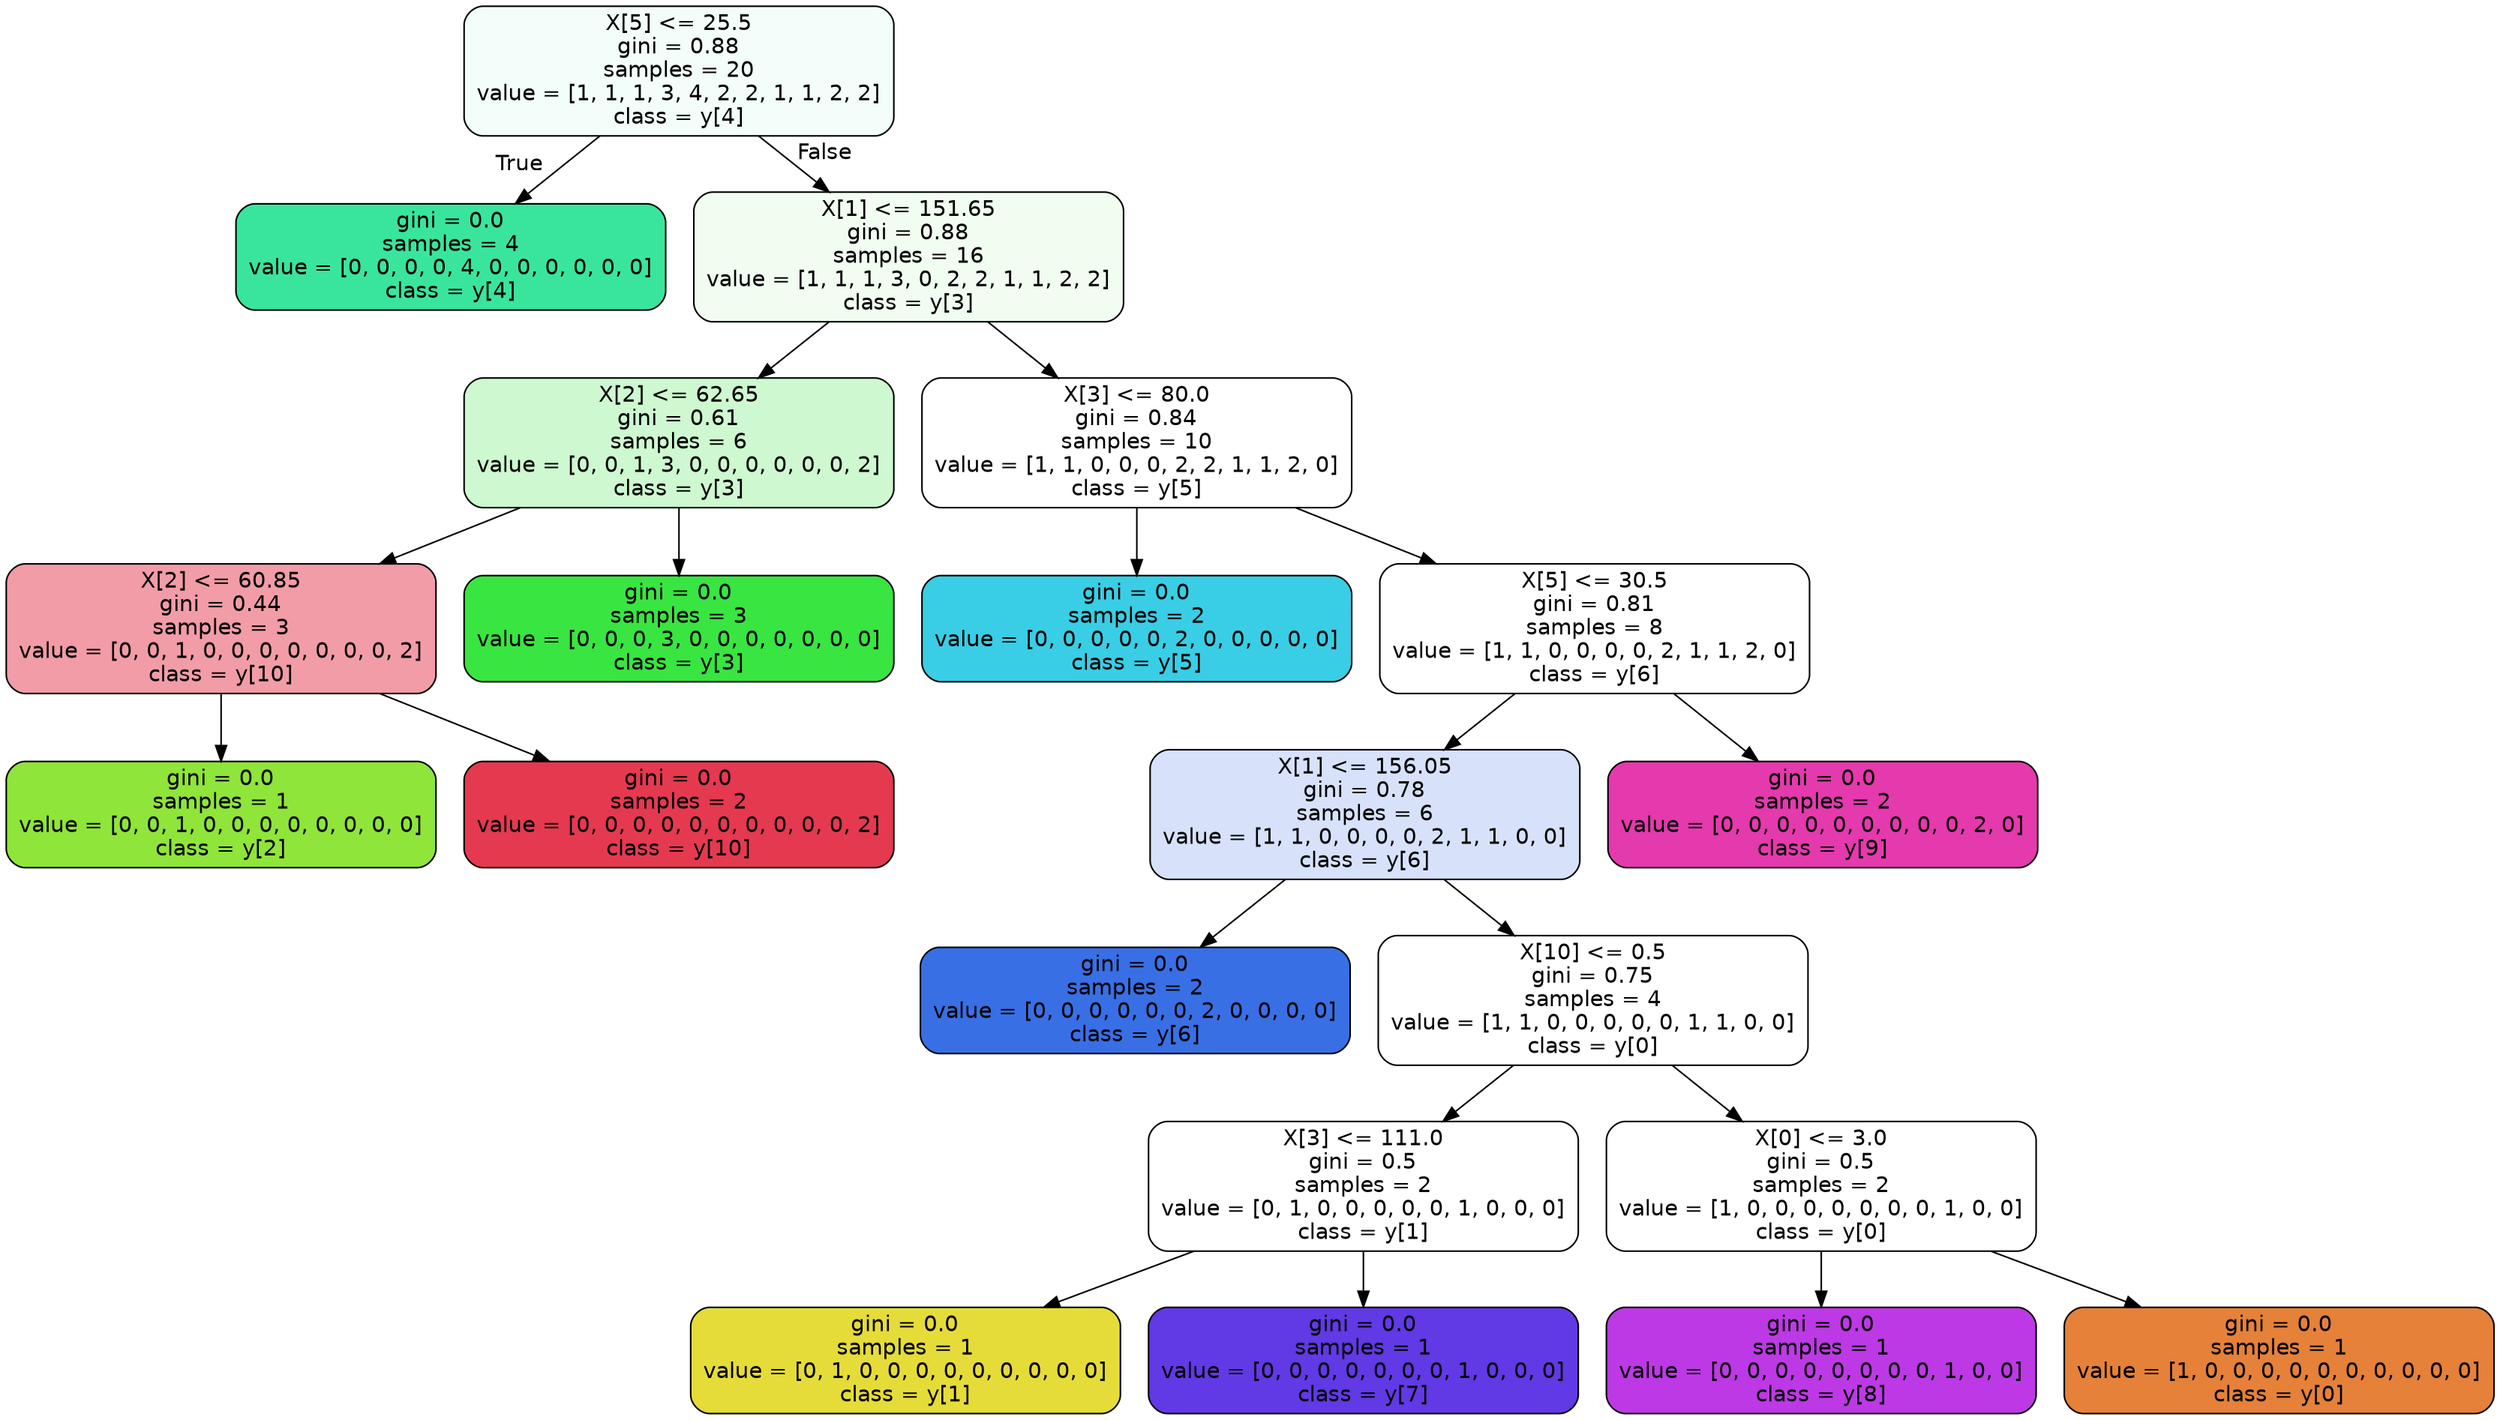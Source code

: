 digraph Tree {
node [shape=box, style="filled, rounded", color="black", fontname=helvetica] ;
edge [fontname=helvetica] ;
0 [label="X[5] <= 25.5\ngini = 0.88\nsamples = 20\nvalue = [1, 1, 1, 3, 4, 2, 2, 1, 1, 2, 2]\nclass = y[4]", fillcolor="#f3fdf9"] ;
1 [label="gini = 0.0\nsamples = 4\nvalue = [0, 0, 0, 0, 4, 0, 0, 0, 0, 0, 0]\nclass = y[4]", fillcolor="#39e59d"] ;
0 -> 1 [labeldistance=2.5, labelangle=45, headlabel="True"] ;
2 [label="X[1] <= 151.65\ngini = 0.88\nsamples = 16\nvalue = [1, 1, 1, 3, 0, 2, 2, 1, 1, 2, 2]\nclass = y[3]", fillcolor="#f1fdf1"] ;
0 -> 2 [labeldistance=2.5, labelangle=-45, headlabel="False"] ;
3 [label="X[2] <= 62.65\ngini = 0.61\nsamples = 6\nvalue = [0, 0, 1, 3, 0, 0, 0, 0, 0, 0, 2]\nclass = y[3]", fillcolor="#cef8d0"] ;
2 -> 3 ;
4 [label="X[2] <= 60.85\ngini = 0.44\nsamples = 3\nvalue = [0, 0, 1, 0, 0, 0, 0, 0, 0, 0, 2]\nclass = y[10]", fillcolor="#f29ca8"] ;
3 -> 4 ;
5 [label="gini = 0.0\nsamples = 1\nvalue = [0, 0, 1, 0, 0, 0, 0, 0, 0, 0, 0]\nclass = y[2]", fillcolor="#8fe539"] ;
4 -> 5 ;
6 [label="gini = 0.0\nsamples = 2\nvalue = [0, 0, 0, 0, 0, 0, 0, 0, 0, 0, 2]\nclass = y[10]", fillcolor="#e53950"] ;
4 -> 6 ;
7 [label="gini = 0.0\nsamples = 3\nvalue = [0, 0, 0, 3, 0, 0, 0, 0, 0, 0, 0]\nclass = y[3]", fillcolor="#39e541"] ;
3 -> 7 ;
8 [label="X[3] <= 80.0\ngini = 0.84\nsamples = 10\nvalue = [1, 1, 0, 0, 0, 2, 2, 1, 1, 2, 0]\nclass = y[5]", fillcolor="#ffffff"] ;
2 -> 8 ;
9 [label="gini = 0.0\nsamples = 2\nvalue = [0, 0, 0, 0, 0, 2, 0, 0, 0, 0, 0]\nclass = y[5]", fillcolor="#39cee5"] ;
8 -> 9 ;
10 [label="X[5] <= 30.5\ngini = 0.81\nsamples = 8\nvalue = [1, 1, 0, 0, 0, 0, 2, 1, 1, 2, 0]\nclass = y[6]", fillcolor="#ffffff"] ;
8 -> 10 ;
11 [label="X[1] <= 156.05\ngini = 0.78\nsamples = 6\nvalue = [1, 1, 0, 0, 0, 0, 2, 1, 1, 0, 0]\nclass = y[6]", fillcolor="#d7e2fa"] ;
10 -> 11 ;
12 [label="gini = 0.0\nsamples = 2\nvalue = [0, 0, 0, 0, 0, 0, 2, 0, 0, 0, 0]\nclass = y[6]", fillcolor="#396fe5"] ;
11 -> 12 ;
13 [label="X[10] <= 0.5\ngini = 0.75\nsamples = 4\nvalue = [1, 1, 0, 0, 0, 0, 0, 1, 1, 0, 0]\nclass = y[0]", fillcolor="#ffffff"] ;
11 -> 13 ;
14 [label="X[3] <= 111.0\ngini = 0.5\nsamples = 2\nvalue = [0, 1, 0, 0, 0, 0, 0, 1, 0, 0, 0]\nclass = y[1]", fillcolor="#ffffff"] ;
13 -> 14 ;
15 [label="gini = 0.0\nsamples = 1\nvalue = [0, 1, 0, 0, 0, 0, 0, 0, 0, 0, 0]\nclass = y[1]", fillcolor="#e5dc39"] ;
14 -> 15 ;
16 [label="gini = 0.0\nsamples = 1\nvalue = [0, 0, 0, 0, 0, 0, 0, 1, 0, 0, 0]\nclass = y[7]", fillcolor="#6139e5"] ;
14 -> 16 ;
17 [label="X[0] <= 3.0\ngini = 0.5\nsamples = 2\nvalue = [1, 0, 0, 0, 0, 0, 0, 0, 1, 0, 0]\nclass = y[0]", fillcolor="#ffffff"] ;
13 -> 17 ;
18 [label="gini = 0.0\nsamples = 1\nvalue = [0, 0, 0, 0, 0, 0, 0, 0, 1, 0, 0]\nclass = y[8]", fillcolor="#bd39e5"] ;
17 -> 18 ;
19 [label="gini = 0.0\nsamples = 1\nvalue = [1, 0, 0, 0, 0, 0, 0, 0, 0, 0, 0]\nclass = y[0]", fillcolor="#e58139"] ;
17 -> 19 ;
20 [label="gini = 0.0\nsamples = 2\nvalue = [0, 0, 0, 0, 0, 0, 0, 0, 0, 2, 0]\nclass = y[9]", fillcolor="#e539ae"] ;
10 -> 20 ;
}